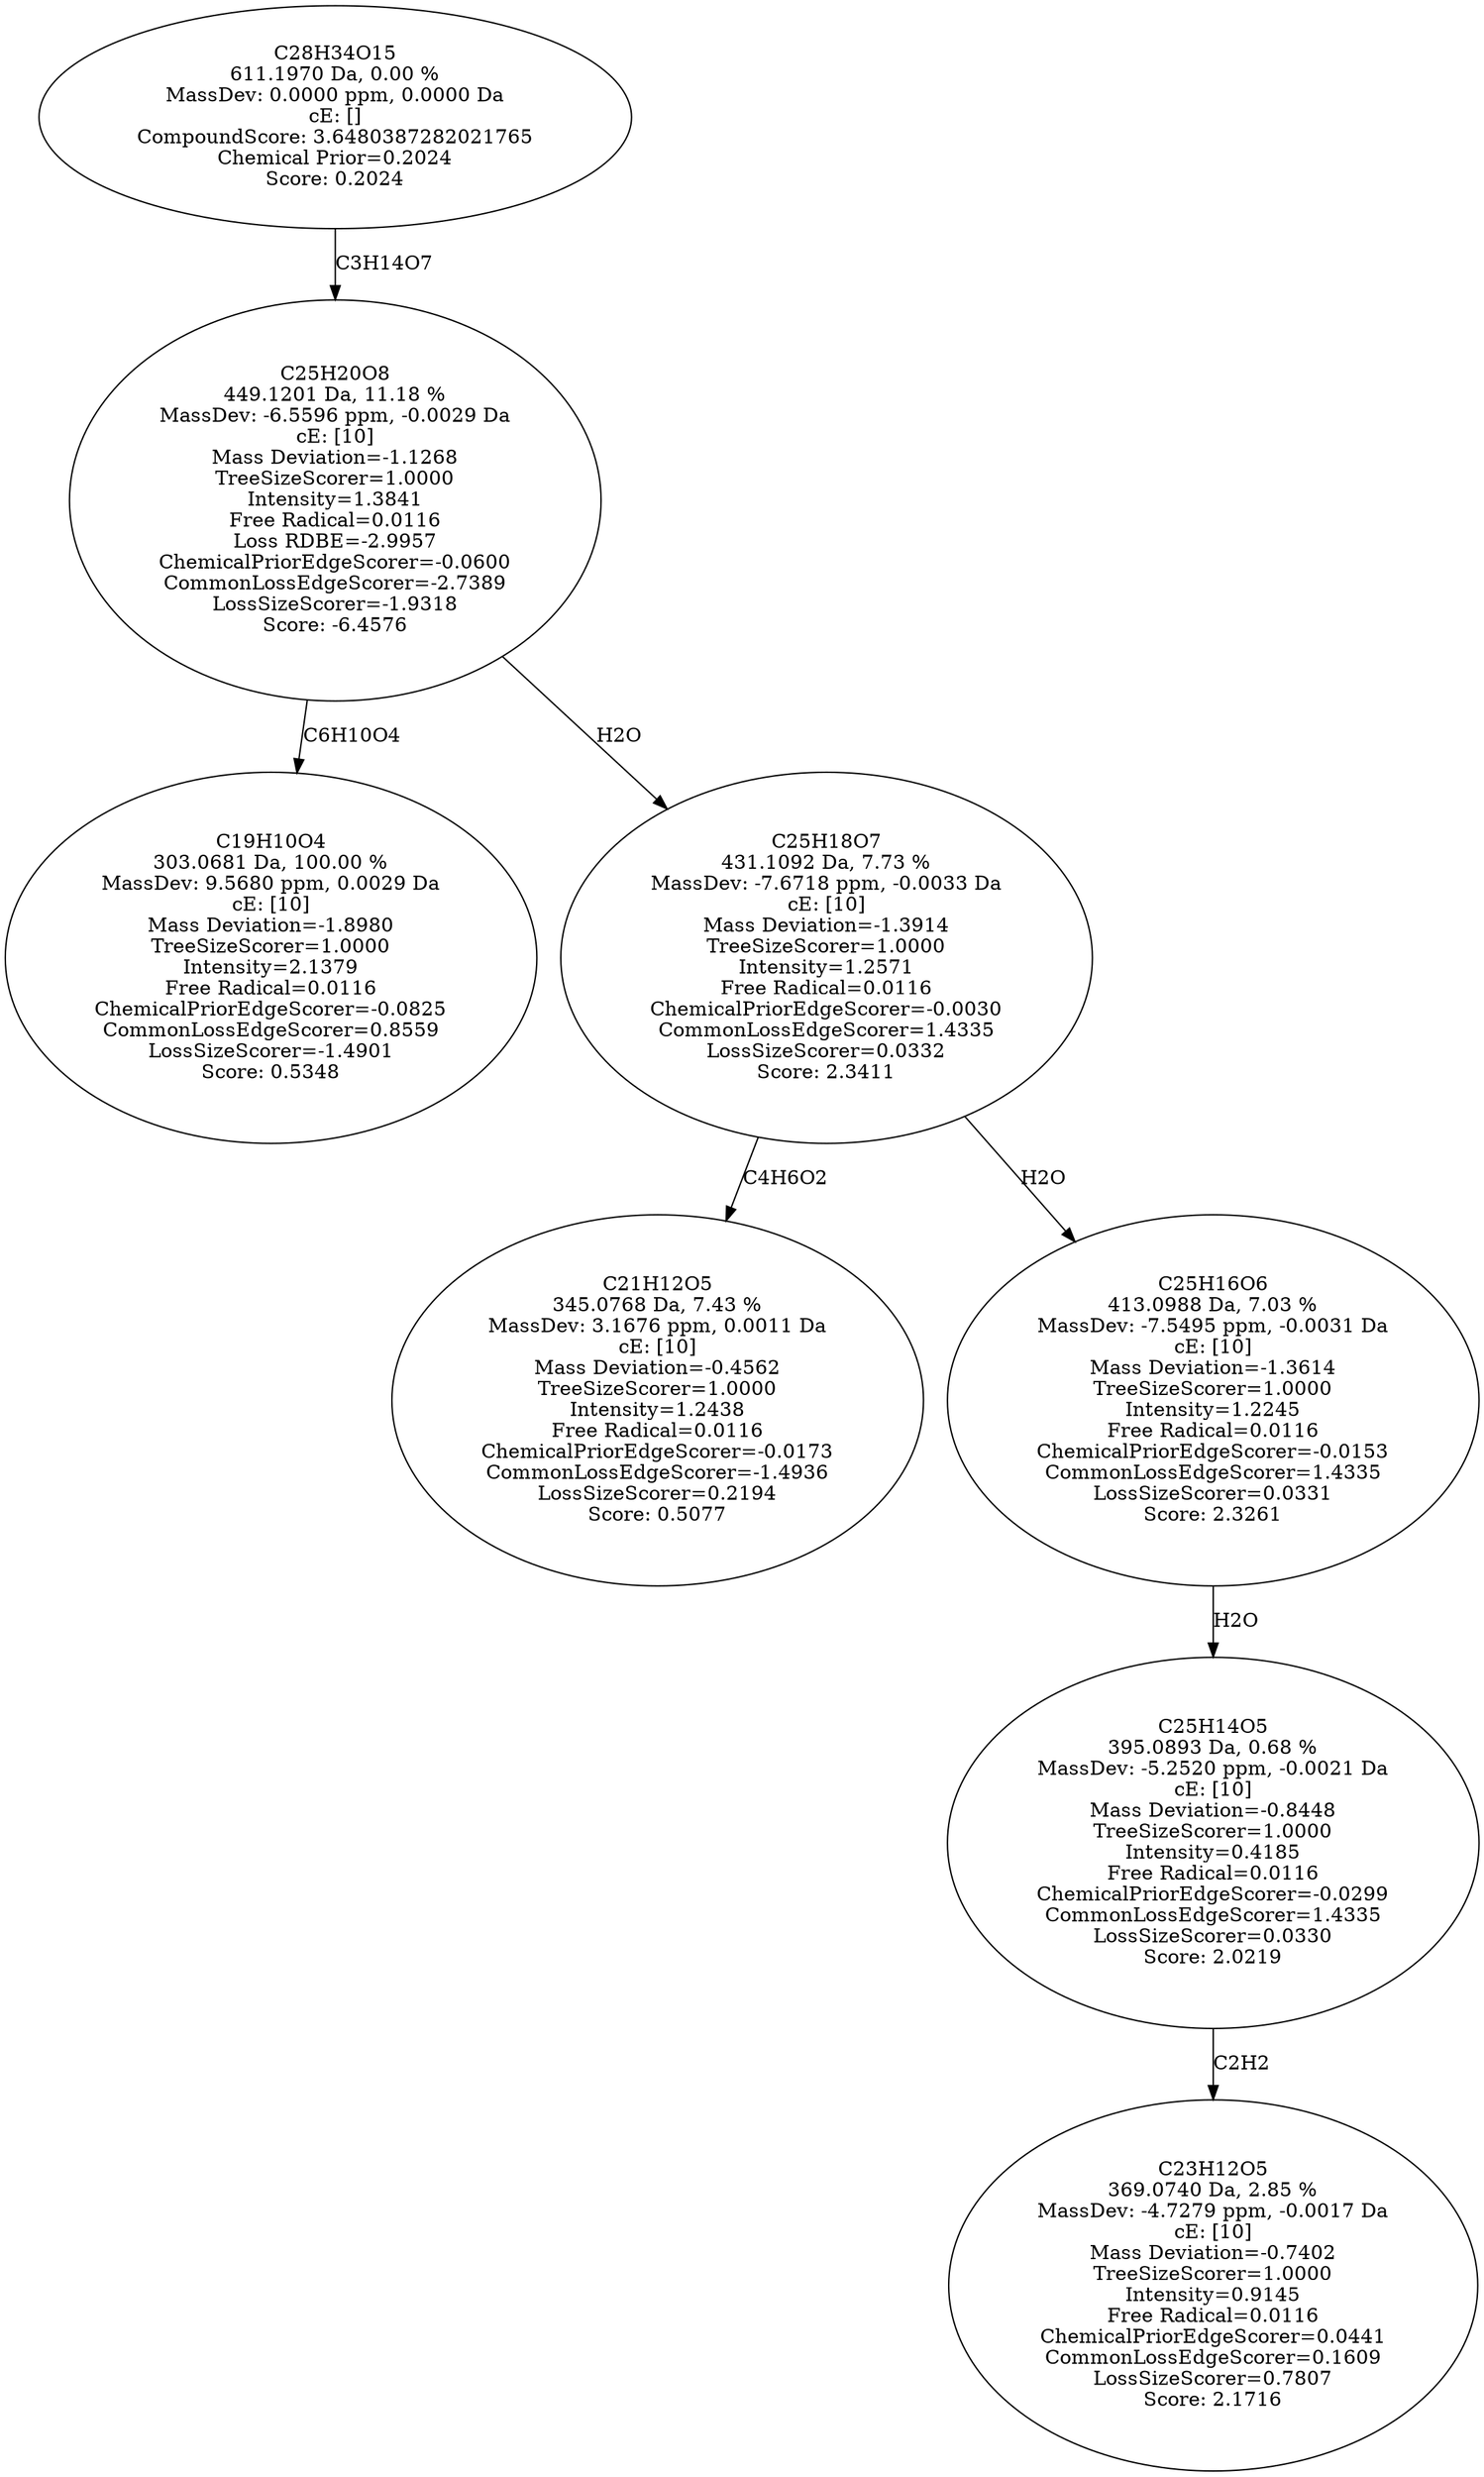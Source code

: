 strict digraph {
v1 [label="C19H10O4\n303.0681 Da, 100.00 %\nMassDev: 9.5680 ppm, 0.0029 Da\ncE: [10]\nMass Deviation=-1.8980\nTreeSizeScorer=1.0000\nIntensity=2.1379\nFree Radical=0.0116\nChemicalPriorEdgeScorer=-0.0825\nCommonLossEdgeScorer=0.8559\nLossSizeScorer=-1.4901\nScore: 0.5348"];
v2 [label="C21H12O5\n345.0768 Da, 7.43 %\nMassDev: 3.1676 ppm, 0.0011 Da\ncE: [10]\nMass Deviation=-0.4562\nTreeSizeScorer=1.0000\nIntensity=1.2438\nFree Radical=0.0116\nChemicalPriorEdgeScorer=-0.0173\nCommonLossEdgeScorer=-1.4936\nLossSizeScorer=0.2194\nScore: 0.5077"];
v3 [label="C23H12O5\n369.0740 Da, 2.85 %\nMassDev: -4.7279 ppm, -0.0017 Da\ncE: [10]\nMass Deviation=-0.7402\nTreeSizeScorer=1.0000\nIntensity=0.9145\nFree Radical=0.0116\nChemicalPriorEdgeScorer=0.0441\nCommonLossEdgeScorer=0.1609\nLossSizeScorer=0.7807\nScore: 2.1716"];
v4 [label="C25H14O5\n395.0893 Da, 0.68 %\nMassDev: -5.2520 ppm, -0.0021 Da\ncE: [10]\nMass Deviation=-0.8448\nTreeSizeScorer=1.0000\nIntensity=0.4185\nFree Radical=0.0116\nChemicalPriorEdgeScorer=-0.0299\nCommonLossEdgeScorer=1.4335\nLossSizeScorer=0.0330\nScore: 2.0219"];
v5 [label="C25H16O6\n413.0988 Da, 7.03 %\nMassDev: -7.5495 ppm, -0.0031 Da\ncE: [10]\nMass Deviation=-1.3614\nTreeSizeScorer=1.0000\nIntensity=1.2245\nFree Radical=0.0116\nChemicalPriorEdgeScorer=-0.0153\nCommonLossEdgeScorer=1.4335\nLossSizeScorer=0.0331\nScore: 2.3261"];
v6 [label="C25H18O7\n431.1092 Da, 7.73 %\nMassDev: -7.6718 ppm, -0.0033 Da\ncE: [10]\nMass Deviation=-1.3914\nTreeSizeScorer=1.0000\nIntensity=1.2571\nFree Radical=0.0116\nChemicalPriorEdgeScorer=-0.0030\nCommonLossEdgeScorer=1.4335\nLossSizeScorer=0.0332\nScore: 2.3411"];
v7 [label="C25H20O8\n449.1201 Da, 11.18 %\nMassDev: -6.5596 ppm, -0.0029 Da\ncE: [10]\nMass Deviation=-1.1268\nTreeSizeScorer=1.0000\nIntensity=1.3841\nFree Radical=0.0116\nLoss RDBE=-2.9957\nChemicalPriorEdgeScorer=-0.0600\nCommonLossEdgeScorer=-2.7389\nLossSizeScorer=-1.9318\nScore: -6.4576"];
v8 [label="C28H34O15\n611.1970 Da, 0.00 %\nMassDev: 0.0000 ppm, 0.0000 Da\ncE: []\nCompoundScore: 3.6480387282021765\nChemical Prior=0.2024\nScore: 0.2024"];
v7 -> v1 [label="C6H10O4"];
v6 -> v2 [label="C4H6O2"];
v4 -> v3 [label="C2H2"];
v5 -> v4 [label="H2O"];
v6 -> v5 [label="H2O"];
v7 -> v6 [label="H2O"];
v8 -> v7 [label="C3H14O7"];
}